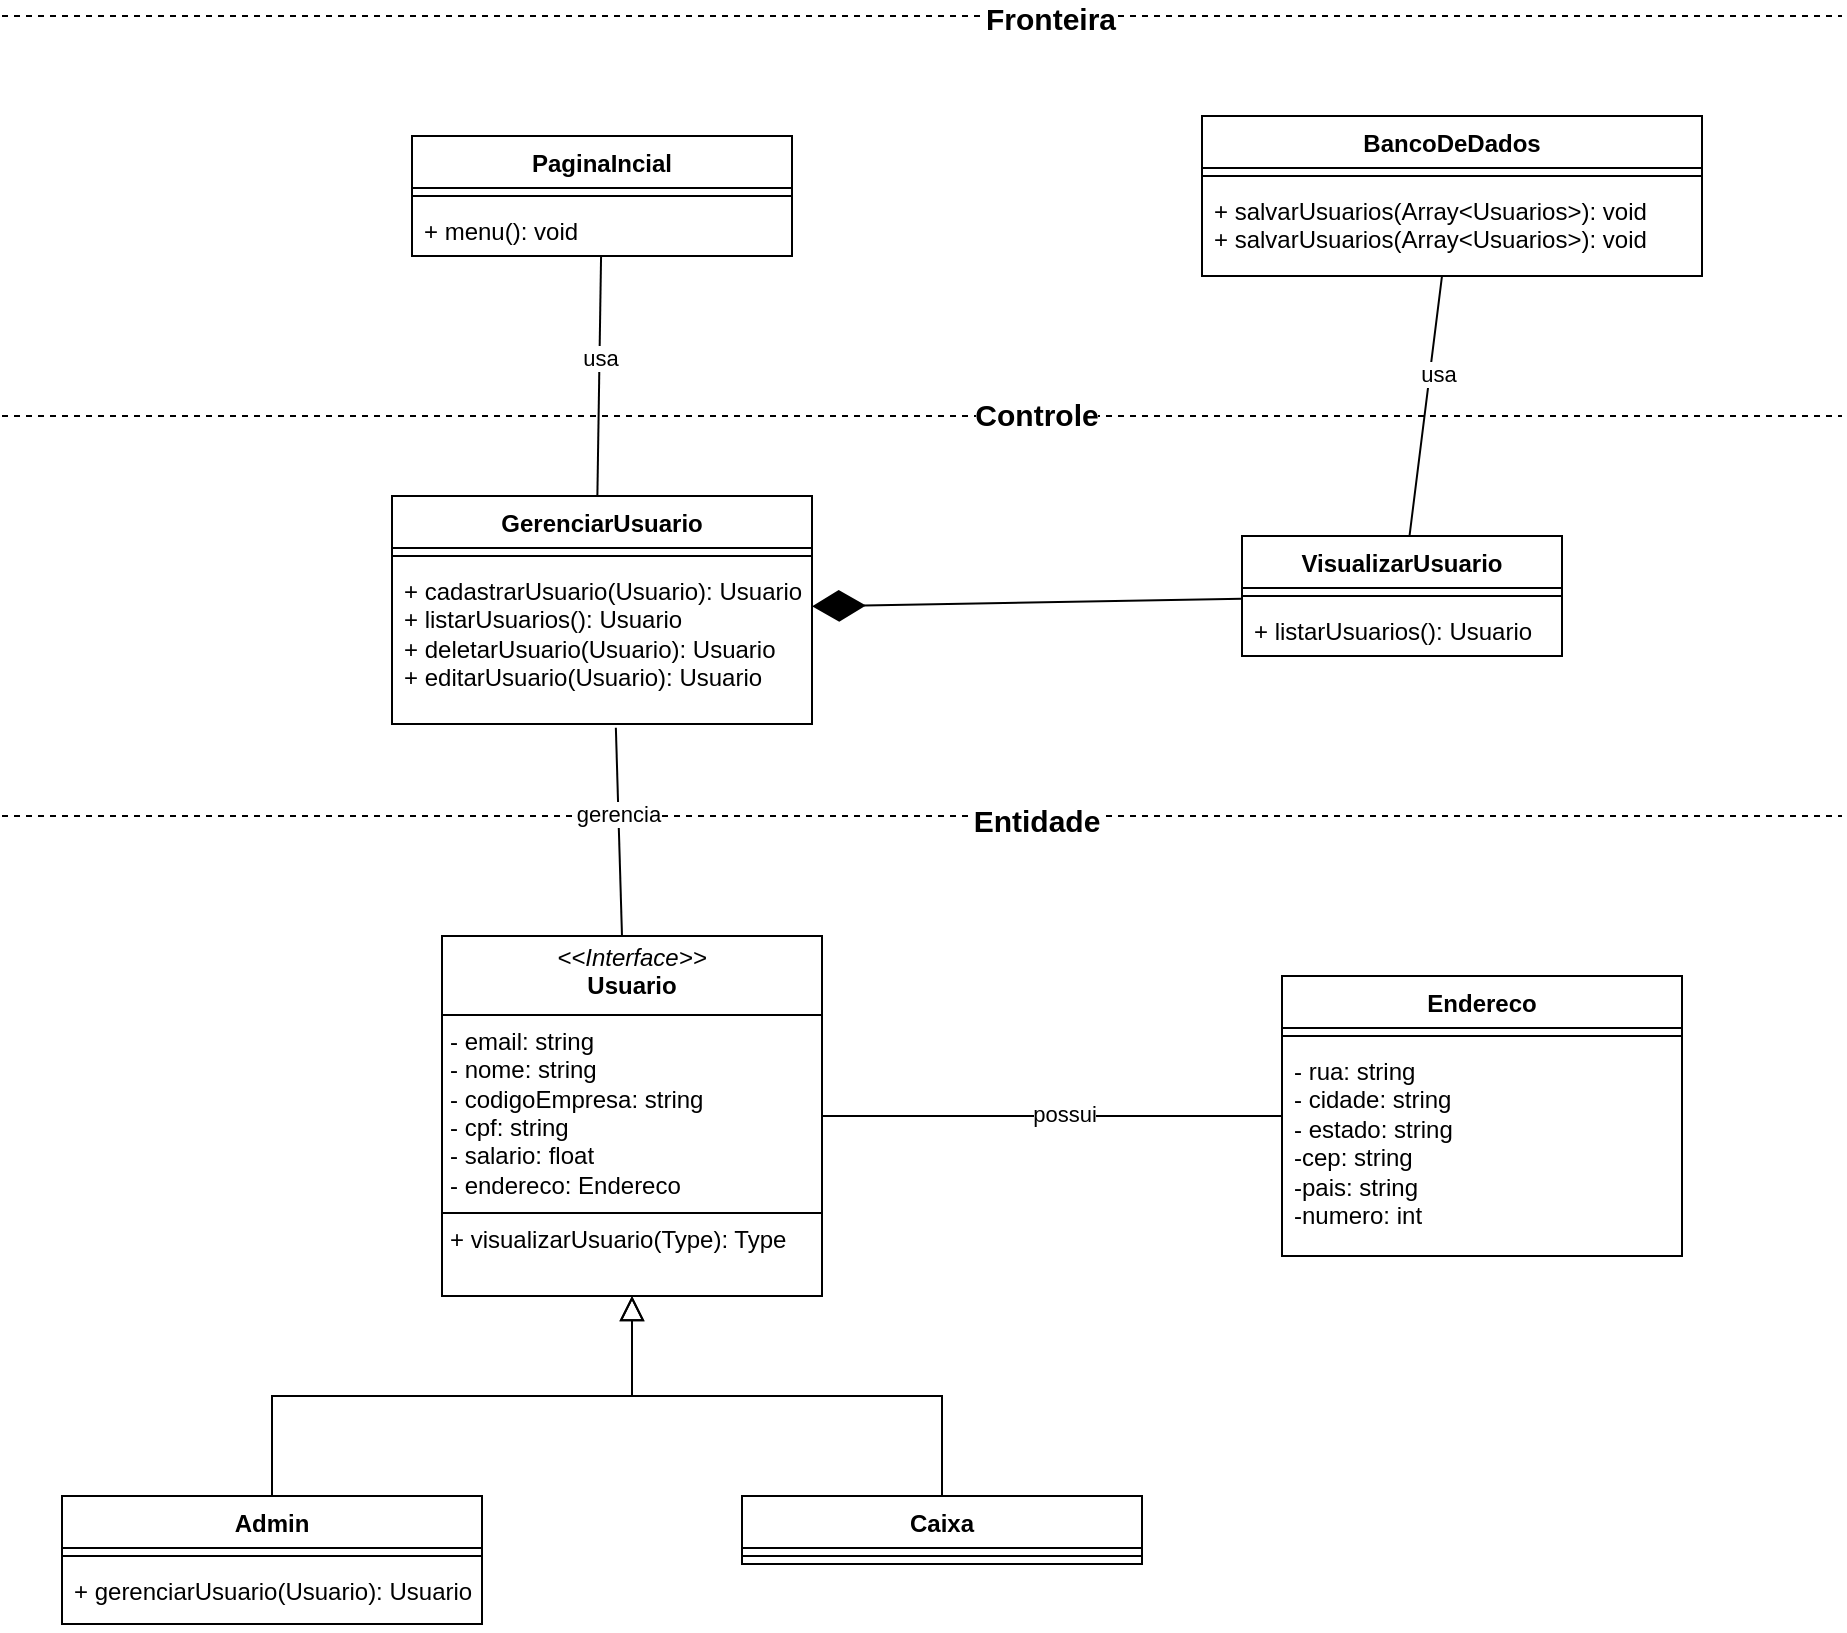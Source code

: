 <mxfile version="24.0.1" type="google">
  <diagram id="C5RBs43oDa-KdzZeNtuy" name="Page-1">
    <mxGraphModel grid="1" page="1" gridSize="10" guides="1" tooltips="1" connect="1" arrows="1" fold="1" pageScale="1" pageWidth="827" pageHeight="1169" math="0" shadow="0">
      <root>
        <mxCell id="WIyWlLk6GJQsqaUBKTNV-0" />
        <mxCell id="WIyWlLk6GJQsqaUBKTNV-1" parent="WIyWlLk6GJQsqaUBKTNV-0" />
        <mxCell id="zkfFHV4jXpPFQw0GAbJ--12" value="" style="endArrow=block;endSize=10;endFill=0;shadow=0;strokeWidth=1;rounded=0;edgeStyle=elbowEdgeStyle;elbow=vertical;entryX=0.5;entryY=1;entryDx=0;entryDy=0;exitX=0.5;exitY=0;exitDx=0;exitDy=0;" edge="1" parent="WIyWlLk6GJQsqaUBKTNV-1" source="lZRSGbZRZbLsS1pGvsEE-18" target="S3DOLFilEedL9jhg1Yz5-0">
          <mxGeometry width="160" relative="1" as="geometry">
            <mxPoint x="130" y="360" as="sourcePoint" />
            <mxPoint x="230" y="228" as="targetPoint" />
          </mxGeometry>
        </mxCell>
        <mxCell id="zkfFHV4jXpPFQw0GAbJ--16" value="" style="endArrow=block;endSize=10;endFill=0;shadow=0;strokeWidth=1;rounded=0;edgeStyle=elbowEdgeStyle;elbow=vertical;exitX=0.5;exitY=0;exitDx=0;exitDy=0;" edge="1" parent="WIyWlLk6GJQsqaUBKTNV-1" source="lZRSGbZRZbLsS1pGvsEE-22" target="S3DOLFilEedL9jhg1Yz5-0">
          <mxGeometry width="160" relative="1" as="geometry">
            <mxPoint x="445" y="360" as="sourcePoint" />
            <mxPoint x="340" y="230" as="targetPoint" />
          </mxGeometry>
        </mxCell>
        <mxCell id="S3DOLFilEedL9jhg1Yz5-0" value="&lt;p style=&quot;margin:0px;margin-top:4px;text-align:center;&quot;&gt;&lt;i&gt;&amp;lt;&amp;lt;Interface&amp;gt;&amp;gt;&lt;/i&gt;&lt;br&gt;&lt;b&gt;Usuario&lt;/b&gt;&lt;/p&gt;&lt;hr size=&quot;1&quot; style=&quot;border-style:solid;&quot;&gt;&lt;p style=&quot;margin:0px;margin-left:4px;&quot;&gt;- email: string&lt;/p&gt;&lt;p style=&quot;margin:0px;margin-left:4px;&quot;&gt;- nome: string&lt;/p&gt;&lt;p style=&quot;margin:0px;margin-left:4px;&quot;&gt;- codigoEmpresa: string&lt;br&gt;&lt;/p&gt;&lt;p style=&quot;margin:0px;margin-left:4px;&quot;&gt;- cpf: string&lt;/p&gt;&lt;p style=&quot;margin:0px;margin-left:4px;&quot;&gt;- salario: float&lt;/p&gt;&lt;p style=&quot;margin:0px;margin-left:4px;&quot;&gt;- endereco: Endereco&lt;br&gt;&lt;/p&gt;&lt;hr size=&quot;1&quot; style=&quot;border-style:solid;&quot;&gt;&lt;p style=&quot;margin:0px;margin-left:4px;&quot;&gt;+ visualizarUsuario(Type): Type&lt;br&gt;&lt;/p&gt;" style="verticalAlign=top;align=left;overflow=fill;html=1;whiteSpace=wrap;" vertex="1" parent="WIyWlLk6GJQsqaUBKTNV-1">
          <mxGeometry x="150" y="80" width="190" height="180" as="geometry" />
        </mxCell>
        <mxCell id="r7XuDd0O4ZvqXVFFLryg-0" value="" style="endArrow=none;dashed=1;html=1;rounded=0;" edge="1" parent="WIyWlLk6GJQsqaUBKTNV-1">
          <mxGeometry width="50" height="50" relative="1" as="geometry">
            <mxPoint x="-70" y="20" as="sourcePoint" />
            <mxPoint x="850" y="20" as="targetPoint" />
            <Array as="points" />
          </mxGeometry>
        </mxCell>
        <mxCell id="_xdSYPHyjW3nCsW6iEuT-3" value="Entidade" style="edgeLabel;html=1;align=center;verticalAlign=middle;resizable=0;points=[];fontSize=15;fontStyle=1" connectable="0" vertex="1" parent="r7XuDd0O4ZvqXVFFLryg-0">
          <mxGeometry x="0.124" y="-2" relative="1" as="geometry">
            <mxPoint as="offset" />
          </mxGeometry>
        </mxCell>
        <mxCell id="r7XuDd0O4ZvqXVFFLryg-25" value="" style="endArrow=none;endFill=0;endSize=12;html=1;rounded=0;exitX=0.533;exitY=1.024;exitDx=0;exitDy=0;exitPerimeter=0;" edge="1" parent="WIyWlLk6GJQsqaUBKTNV-1" source="lZRSGbZRZbLsS1pGvsEE-17">
          <mxGeometry width="160" relative="1" as="geometry">
            <mxPoint x="310" y="30" as="sourcePoint" />
            <mxPoint x="240" y="80" as="targetPoint" />
          </mxGeometry>
        </mxCell>
        <mxCell id="r7XuDd0O4ZvqXVFFLryg-28" value="gerencia" style="edgeLabel;html=1;align=center;verticalAlign=middle;resizable=0;points=[];" connectable="0" vertex="1" parent="r7XuDd0O4ZvqXVFFLryg-25">
          <mxGeometry x="-0.448" y="2" relative="1" as="geometry">
            <mxPoint x="-2" y="14" as="offset" />
          </mxGeometry>
        </mxCell>
        <mxCell id="r7XuDd0O4ZvqXVFFLryg-30" value="" style="endArrow=none;endFill=0;endSize=12;html=1;rounded=0;entryX=0.489;entryY=-0.003;entryDx=0;entryDy=0;entryPerimeter=0;" edge="1" parent="WIyWlLk6GJQsqaUBKTNV-1" source="lZRSGbZRZbLsS1pGvsEE-26" target="lZRSGbZRZbLsS1pGvsEE-14">
          <mxGeometry width="160" relative="1" as="geometry">
            <mxPoint x="230" y="-222.0" as="sourcePoint" />
            <mxPoint x="230" y="-110" as="targetPoint" />
          </mxGeometry>
        </mxCell>
        <mxCell id="_xdSYPHyjW3nCsW6iEuT-4" value="usa" style="edgeLabel;html=1;align=center;verticalAlign=middle;resizable=0;points=[];" connectable="0" vertex="1" parent="r7XuDd0O4ZvqXVFFLryg-30">
          <mxGeometry x="-0.145" relative="1" as="geometry">
            <mxPoint as="offset" />
          </mxGeometry>
        </mxCell>
        <mxCell id="r7XuDd0O4ZvqXVFFLryg-32" value="" style="endArrow=none;endFill=0;endSize=12;html=1;rounded=0;" edge="1" parent="WIyWlLk6GJQsqaUBKTNV-1" source="lZRSGbZRZbLsS1pGvsEE-34" target="lZRSGbZRZbLsS1pGvsEE-30">
          <mxGeometry width="160" relative="1" as="geometry">
            <mxPoint x="626.1" y="-222.0" as="sourcePoint" />
            <mxPoint x="613.9" y="-100" as="targetPoint" />
          </mxGeometry>
        </mxCell>
        <mxCell id="_xdSYPHyjW3nCsW6iEuT-5" value="usa" style="edgeLabel;html=1;align=center;verticalAlign=middle;resizable=0;points=[];" connectable="0" vertex="1" parent="r7XuDd0O4ZvqXVFFLryg-32">
          <mxGeometry x="-0.635" relative="1" as="geometry">
            <mxPoint x="1" y="25" as="offset" />
          </mxGeometry>
        </mxCell>
        <mxCell id="r7XuDd0O4ZvqXVFFLryg-34" value="" style="endArrow=none;dashed=1;html=1;rounded=0;" edge="1" parent="WIyWlLk6GJQsqaUBKTNV-1">
          <mxGeometry width="50" height="50" relative="1" as="geometry">
            <mxPoint x="-70" y="-180" as="sourcePoint" />
            <mxPoint x="850" y="-180" as="targetPoint" />
            <Array as="points" />
          </mxGeometry>
        </mxCell>
        <mxCell id="_xdSYPHyjW3nCsW6iEuT-2" value="Controle" style="edgeLabel;html=1;align=center;verticalAlign=middle;resizable=0;points=[];fontSize=15;fontStyle=1" connectable="0" vertex="1" parent="r7XuDd0O4ZvqXVFFLryg-34">
          <mxGeometry x="0.124" y="1" relative="1" as="geometry">
            <mxPoint as="offset" />
          </mxGeometry>
        </mxCell>
        <mxCell id="r7XuDd0O4ZvqXVFFLryg-35" value="" style="endArrow=none;dashed=1;html=1;rounded=0;" edge="1" parent="WIyWlLk6GJQsqaUBKTNV-1">
          <mxGeometry width="50" height="50" relative="1" as="geometry">
            <mxPoint x="-70" y="-380" as="sourcePoint" />
            <mxPoint x="850" y="-380" as="targetPoint" />
            <Array as="points" />
          </mxGeometry>
        </mxCell>
        <mxCell id="_xdSYPHyjW3nCsW6iEuT-0" value="Fronteira" style="edgeLabel;html=1;align=center;verticalAlign=middle;resizable=0;points=[];fontSize=15;fontStyle=1" connectable="0" vertex="1" parent="r7XuDd0O4ZvqXVFFLryg-35">
          <mxGeometry x="0.139" y="-1" relative="1" as="geometry">
            <mxPoint as="offset" />
          </mxGeometry>
        </mxCell>
        <mxCell id="lZRSGbZRZbLsS1pGvsEE-13" value="" style="endArrow=none;endFill=0;endSize=12;html=1;rounded=0;entryX=1;entryY=0.5;entryDx=0;entryDy=0;" edge="1" parent="WIyWlLk6GJQsqaUBKTNV-1" source="_xdSYPHyjW3nCsW6iEuT-7" target="S3DOLFilEedL9jhg1Yz5-0">
          <mxGeometry width="160" relative="1" as="geometry">
            <mxPoint x="570" y="145" as="sourcePoint" />
            <mxPoint x="320" y="174" as="targetPoint" />
          </mxGeometry>
        </mxCell>
        <mxCell id="_xdSYPHyjW3nCsW6iEuT-6" value="possui" style="edgeLabel;html=1;align=center;verticalAlign=middle;resizable=0;points=[];" connectable="0" vertex="1" parent="lZRSGbZRZbLsS1pGvsEE-13">
          <mxGeometry x="-0.047" y="-1" relative="1" as="geometry">
            <mxPoint as="offset" />
          </mxGeometry>
        </mxCell>
        <mxCell id="lZRSGbZRZbLsS1pGvsEE-14" value="GerenciarUsuario" style="swimlane;fontStyle=1;align=center;verticalAlign=top;childLayout=stackLayout;horizontal=1;startSize=26;horizontalStack=0;resizeParent=1;resizeParentMax=0;resizeLast=0;collapsible=1;marginBottom=0;whiteSpace=wrap;html=1;" vertex="1" parent="WIyWlLk6GJQsqaUBKTNV-1">
          <mxGeometry x="125" y="-140" width="210" height="114" as="geometry" />
        </mxCell>
        <mxCell id="lZRSGbZRZbLsS1pGvsEE-16" value="" style="line;strokeWidth=1;fillColor=none;align=left;verticalAlign=middle;spacingTop=-1;spacingLeft=3;spacingRight=3;rotatable=0;labelPosition=right;points=[];portConstraint=eastwest;strokeColor=inherit;" vertex="1" parent="lZRSGbZRZbLsS1pGvsEE-14">
          <mxGeometry y="26" width="210" height="8" as="geometry" />
        </mxCell>
        <mxCell id="lZRSGbZRZbLsS1pGvsEE-17" value="&lt;div&gt;+ cadastrarUsuario(Usuario): Usuario&lt;/div&gt;&lt;div&gt;+ listarUsuarios(): Usuario&lt;/div&gt;&lt;div&gt;+ deletarUsuario&lt;span style=&quot;background-color: initial;&quot;&gt;(&lt;/span&gt;Usuario&lt;span style=&quot;background-color: initial;&quot;&gt;): &lt;/span&gt;Usuario&lt;/div&gt;&lt;div&gt;+ editarUsuario(Usuario): Usuario&lt;/div&gt;" style="text;strokeColor=none;fillColor=none;align=left;verticalAlign=top;spacingLeft=4;spacingRight=4;overflow=hidden;rotatable=0;points=[[0,0.5],[1,0.5]];portConstraint=eastwest;whiteSpace=wrap;html=1;" vertex="1" parent="lZRSGbZRZbLsS1pGvsEE-14">
          <mxGeometry y="34" width="210" height="80" as="geometry" />
        </mxCell>
        <mxCell id="lZRSGbZRZbLsS1pGvsEE-18" value="Admin" style="swimlane;fontStyle=1;align=center;verticalAlign=top;childLayout=stackLayout;horizontal=1;startSize=26;horizontalStack=0;resizeParent=1;resizeParentMax=0;resizeLast=0;collapsible=1;marginBottom=0;whiteSpace=wrap;html=1;" vertex="1" parent="WIyWlLk6GJQsqaUBKTNV-1">
          <mxGeometry x="-40" y="360" width="210" height="64" as="geometry" />
        </mxCell>
        <mxCell id="lZRSGbZRZbLsS1pGvsEE-20" value="" style="line;strokeWidth=1;fillColor=none;align=left;verticalAlign=middle;spacingTop=-1;spacingLeft=3;spacingRight=3;rotatable=0;labelPosition=right;points=[];portConstraint=eastwest;strokeColor=inherit;" vertex="1" parent="lZRSGbZRZbLsS1pGvsEE-18">
          <mxGeometry y="26" width="210" height="8" as="geometry" />
        </mxCell>
        <mxCell id="lZRSGbZRZbLsS1pGvsEE-21" value="+ gerenciarUsuario(Usuario): Usuario" style="text;strokeColor=none;fillColor=none;align=left;verticalAlign=top;spacingLeft=4;spacingRight=4;overflow=hidden;rotatable=0;points=[[0,0.5],[1,0.5]];portConstraint=eastwest;whiteSpace=wrap;html=1;" vertex="1" parent="lZRSGbZRZbLsS1pGvsEE-18">
          <mxGeometry y="34" width="210" height="30" as="geometry" />
        </mxCell>
        <mxCell id="lZRSGbZRZbLsS1pGvsEE-22" value="Caixa" style="swimlane;fontStyle=1;align=center;verticalAlign=top;childLayout=stackLayout;horizontal=1;startSize=26;horizontalStack=0;resizeParent=1;resizeParentMax=0;resizeLast=0;collapsible=1;marginBottom=0;whiteSpace=wrap;html=1;" vertex="1" parent="WIyWlLk6GJQsqaUBKTNV-1">
          <mxGeometry x="300" y="360" width="200" height="34" as="geometry" />
        </mxCell>
        <mxCell id="lZRSGbZRZbLsS1pGvsEE-24" value="" style="line;strokeWidth=1;fillColor=none;align=left;verticalAlign=middle;spacingTop=-1;spacingLeft=3;spacingRight=3;rotatable=0;labelPosition=right;points=[];portConstraint=eastwest;strokeColor=inherit;" vertex="1" parent="lZRSGbZRZbLsS1pGvsEE-22">
          <mxGeometry y="26" width="200" height="8" as="geometry" />
        </mxCell>
        <mxCell id="lZRSGbZRZbLsS1pGvsEE-26" value="PaginaIncial" style="swimlane;fontStyle=1;align=center;verticalAlign=top;childLayout=stackLayout;horizontal=1;startSize=26;horizontalStack=0;resizeParent=1;resizeParentMax=0;resizeLast=0;collapsible=1;marginBottom=0;whiteSpace=wrap;html=1;" vertex="1" parent="WIyWlLk6GJQsqaUBKTNV-1">
          <mxGeometry x="135" y="-320" width="190" height="60" as="geometry" />
        </mxCell>
        <mxCell id="lZRSGbZRZbLsS1pGvsEE-28" value="" style="line;strokeWidth=1;fillColor=none;align=left;verticalAlign=middle;spacingTop=-1;spacingLeft=3;spacingRight=3;rotatable=0;labelPosition=right;points=[];portConstraint=eastwest;strokeColor=inherit;" vertex="1" parent="lZRSGbZRZbLsS1pGvsEE-26">
          <mxGeometry y="26" width="190" height="8" as="geometry" />
        </mxCell>
        <mxCell id="lZRSGbZRZbLsS1pGvsEE-29" value="+ menu(): void" style="text;strokeColor=none;fillColor=none;align=left;verticalAlign=top;spacingLeft=4;spacingRight=4;overflow=hidden;rotatable=0;points=[[0,0.5],[1,0.5]];portConstraint=eastwest;whiteSpace=wrap;html=1;" vertex="1" parent="lZRSGbZRZbLsS1pGvsEE-26">
          <mxGeometry y="34" width="190" height="26" as="geometry" />
        </mxCell>
        <mxCell id="lZRSGbZRZbLsS1pGvsEE-30" value="VisualizarUsuario" style="swimlane;fontStyle=1;align=center;verticalAlign=top;childLayout=stackLayout;horizontal=1;startSize=26;horizontalStack=0;resizeParent=1;resizeParentMax=0;resizeLast=0;collapsible=1;marginBottom=0;whiteSpace=wrap;html=1;" vertex="1" parent="WIyWlLk6GJQsqaUBKTNV-1">
          <mxGeometry x="550" y="-120" width="160" height="60" as="geometry" />
        </mxCell>
        <mxCell id="lZRSGbZRZbLsS1pGvsEE-32" value="" style="line;strokeWidth=1;fillColor=none;align=left;verticalAlign=middle;spacingTop=-1;spacingLeft=3;spacingRight=3;rotatable=0;labelPosition=right;points=[];portConstraint=eastwest;strokeColor=inherit;" vertex="1" parent="lZRSGbZRZbLsS1pGvsEE-30">
          <mxGeometry y="26" width="160" height="8" as="geometry" />
        </mxCell>
        <mxCell id="lZRSGbZRZbLsS1pGvsEE-33" value="+ listarUsuarios(): Usuario" style="text;strokeColor=none;fillColor=none;align=left;verticalAlign=top;spacingLeft=4;spacingRight=4;overflow=hidden;rotatable=0;points=[[0,0.5],[1,0.5]];portConstraint=eastwest;whiteSpace=wrap;html=1;" vertex="1" parent="lZRSGbZRZbLsS1pGvsEE-30">
          <mxGeometry y="34" width="160" height="26" as="geometry" />
        </mxCell>
        <mxCell id="lZRSGbZRZbLsS1pGvsEE-34" value="BancoDeDados" style="swimlane;fontStyle=1;align=center;verticalAlign=top;childLayout=stackLayout;horizontal=1;startSize=26;horizontalStack=0;resizeParent=1;resizeParentMax=0;resizeLast=0;collapsible=1;marginBottom=0;whiteSpace=wrap;html=1;" vertex="1" parent="WIyWlLk6GJQsqaUBKTNV-1">
          <mxGeometry x="530" y="-330" width="250" height="80" as="geometry" />
        </mxCell>
        <mxCell id="lZRSGbZRZbLsS1pGvsEE-36" value="" style="line;strokeWidth=1;fillColor=none;align=left;verticalAlign=middle;spacingTop=-1;spacingLeft=3;spacingRight=3;rotatable=0;labelPosition=right;points=[];portConstraint=eastwest;strokeColor=inherit;" vertex="1" parent="lZRSGbZRZbLsS1pGvsEE-34">
          <mxGeometry y="26" width="250" height="8" as="geometry" />
        </mxCell>
        <mxCell id="lZRSGbZRZbLsS1pGvsEE-37" value="+ salvarUsuarios(Array&amp;lt;Usuarios&amp;gt;): void&lt;div&gt;+ salvarUsuarios(Array&amp;lt;Usuarios&amp;gt;): void&lt;div&gt;&lt;br&gt;&lt;/div&gt;&lt;/div&gt;" style="text;strokeColor=none;fillColor=none;align=left;verticalAlign=top;spacingLeft=4;spacingRight=4;overflow=hidden;rotatable=0;points=[[0,0.5],[1,0.5]];portConstraint=eastwest;whiteSpace=wrap;html=1;" vertex="1" parent="lZRSGbZRZbLsS1pGvsEE-34">
          <mxGeometry y="34" width="250" height="46" as="geometry" />
        </mxCell>
        <mxCell id="lZRSGbZRZbLsS1pGvsEE-38" value="" style="endArrow=diamondThin;endFill=1;endSize=24;html=1;rounded=0;" edge="1" parent="WIyWlLk6GJQsqaUBKTNV-1" source="lZRSGbZRZbLsS1pGvsEE-30" target="lZRSGbZRZbLsS1pGvsEE-14">
          <mxGeometry width="160" relative="1" as="geometry">
            <mxPoint x="380" y="110" as="sourcePoint" />
            <mxPoint x="330" y="-121" as="targetPoint" />
          </mxGeometry>
        </mxCell>
        <mxCell id="_xdSYPHyjW3nCsW6iEuT-7" value="Endereco" style="swimlane;fontStyle=1;align=center;verticalAlign=top;childLayout=stackLayout;horizontal=1;startSize=26;horizontalStack=0;resizeParent=1;resizeParentMax=0;resizeLast=0;collapsible=1;marginBottom=0;whiteSpace=wrap;html=1;" vertex="1" parent="WIyWlLk6GJQsqaUBKTNV-1">
          <mxGeometry x="570" y="100" width="200" height="140" as="geometry" />
        </mxCell>
        <mxCell id="_xdSYPHyjW3nCsW6iEuT-9" value="" style="line;strokeWidth=1;fillColor=none;align=left;verticalAlign=middle;spacingTop=-1;spacingLeft=3;spacingRight=3;rotatable=0;labelPosition=right;points=[];portConstraint=eastwest;strokeColor=inherit;" vertex="1" parent="_xdSYPHyjW3nCsW6iEuT-7">
          <mxGeometry y="26" width="200" height="8" as="geometry" />
        </mxCell>
        <mxCell id="_xdSYPHyjW3nCsW6iEuT-8" value="&lt;div&gt;- rua: string&lt;/div&gt;&lt;div&gt;- cidade: string&lt;/div&gt;&lt;div&gt;- estado: string&lt;/div&gt;&lt;div&gt;-cep: string&lt;/div&gt;&lt;div&gt;-pais: string&lt;/div&gt;&lt;div&gt;-numero: int&lt;br&gt;&lt;/div&gt;" style="text;strokeColor=none;fillColor=none;align=left;verticalAlign=top;spacingLeft=4;spacingRight=4;overflow=hidden;rotatable=0;points=[[0,0.5],[1,0.5]];portConstraint=eastwest;whiteSpace=wrap;html=1;" vertex="1" parent="_xdSYPHyjW3nCsW6iEuT-7">
          <mxGeometry y="34" width="200" height="106" as="geometry" />
        </mxCell>
      </root>
    </mxGraphModel>
  </diagram>
</mxfile>
